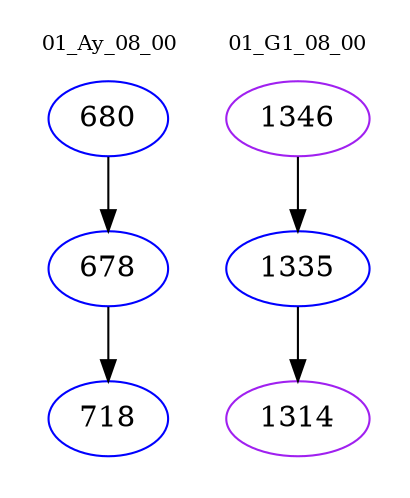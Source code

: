 digraph{
subgraph cluster_0 {
color = white
label = "01_Ay_08_00";
fontsize=10;
T0_680 [label="680", color="blue"]
T0_680 -> T0_678 [color="black"]
T0_678 [label="678", color="blue"]
T0_678 -> T0_718 [color="black"]
T0_718 [label="718", color="blue"]
}
subgraph cluster_1 {
color = white
label = "01_G1_08_00";
fontsize=10;
T1_1346 [label="1346", color="purple"]
T1_1346 -> T1_1335 [color="black"]
T1_1335 [label="1335", color="blue"]
T1_1335 -> T1_1314 [color="black"]
T1_1314 [label="1314", color="purple"]
}
}
